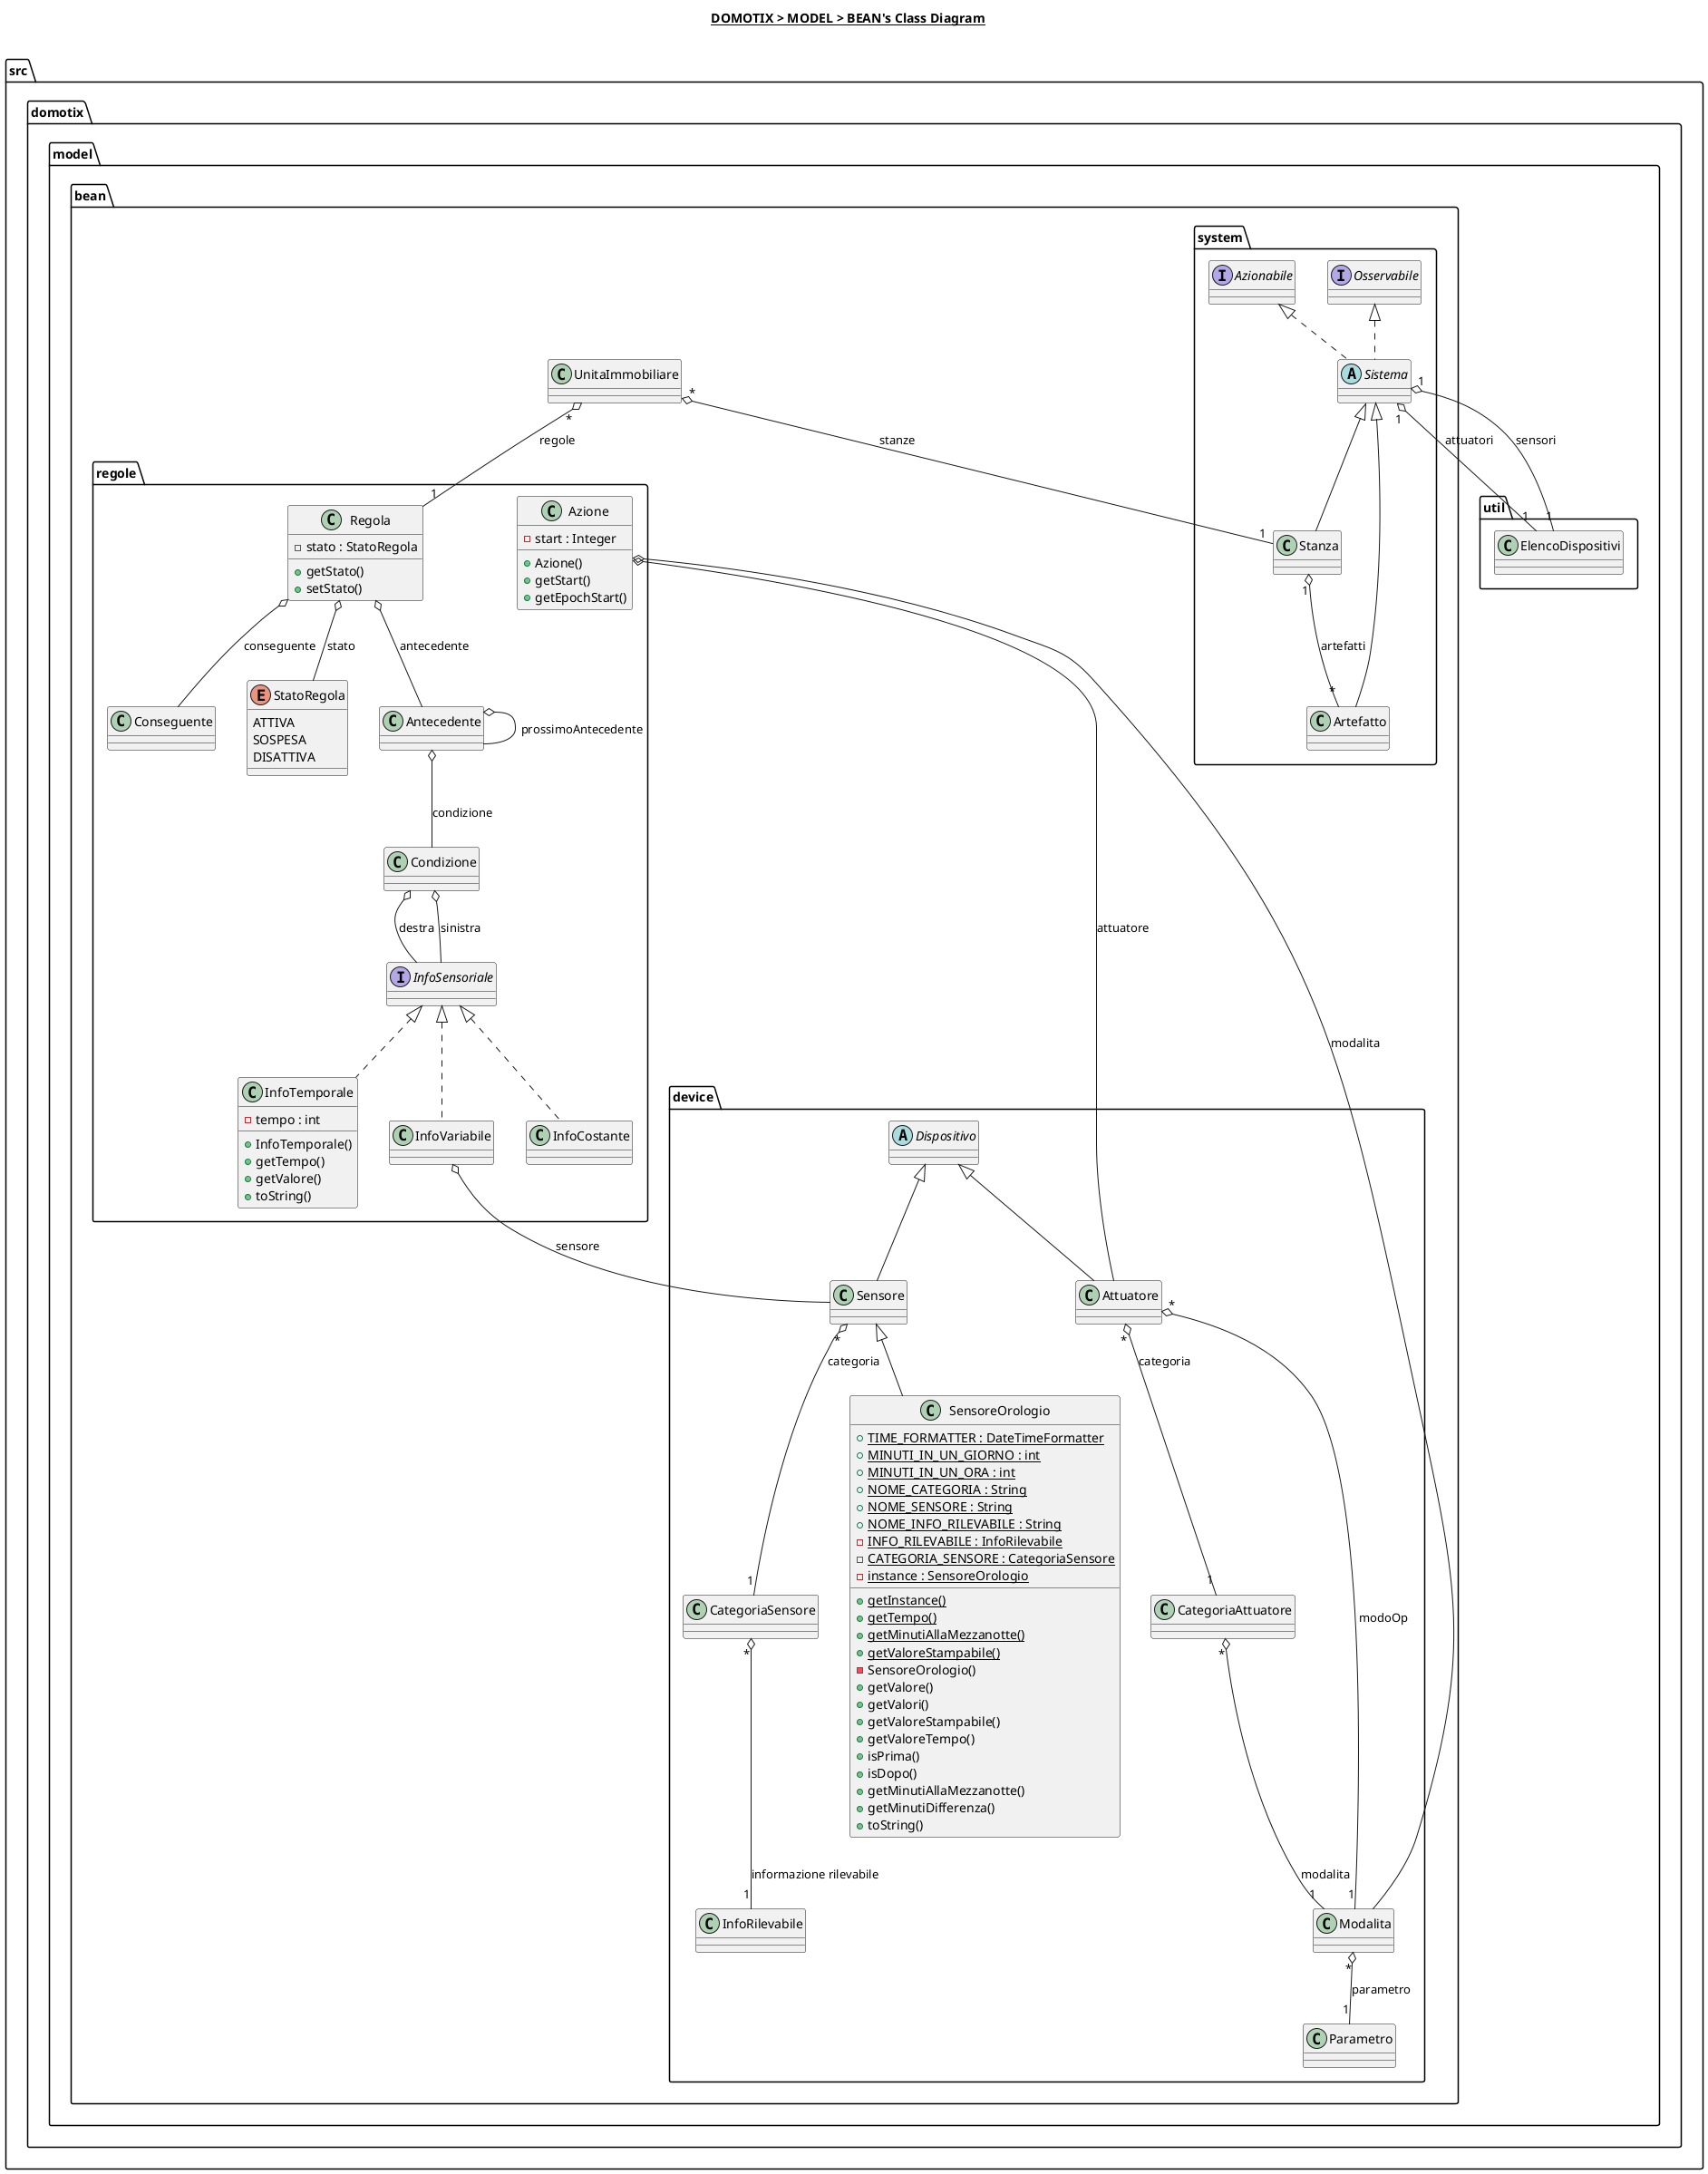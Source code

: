 @startuml

title __DOMOTIX > MODEL > BEAN's Class Diagram__\n

namespace src.domotix.model {
    namespace util {
    }

    namespace bean {
        class src.domotix.model.bean.UnitaImmobiliare {
        }

        namespace device {
            class src.domotix.model.bean.device.Attuatore {
            }

            class src.domotix.model.bean.device.CategoriaAttuatore {
            }

            class src.domotix.model.bean.device.CategoriaSensore {
            }

            abstract class src.domotix.model.bean.device.Dispositivo {
            }

            class src.domotix.model.bean.device.Modalita {
            }

            class src.domotix.model.bean.device.Parametro {
            }

            class src.domotix.model.bean.device.Sensore {
            }

            class src.domotix.model.bean.device.InfoRilevabile {
            }

            class src.domotix.model.bean.device.SensoreOrologio {
                {static} + TIME_FORMATTER : DateTimeFormatter
                {static} + MINUTI_IN_UN_GIORNO : int
                {static} + MINUTI_IN_UN_ORA : int
                {static} + NOME_CATEGORIA : String
                {static} + NOME_SENSORE : String
                {static} + NOME_INFO_RILEVABILE : String
                {static} - INFO_RILEVABILE : InfoRilevabile
                {static} - CATEGORIA_SENSORE : CategoriaSensore
                {static} - instance : SensoreOrologio
                {static} + getInstance()
                {static} + getTempo()
                {static} + getMinutiAllaMezzanotte()
                {static} + getValoreStampabile()
                - SensoreOrologio()
                + getValore()
                + getValori()
                + getValoreStampabile()
                + getValoreTempo()
                + isPrima()
                + isDopo()
                + getMinutiAllaMezzanotte()
                + getMinutiDifferenza()
                + toString()
            }
        }

        namespace system {
            class src.domotix.model.bean.system.Artefatto {
              }

              interface src.domotix.model.bean.system.Azionabile {
              }

              interface src.domotix.model.bean.system.Osservabile {
              }

              abstract class src.domotix.model.bean.system.Sistema {
              }

              class src.domotix.model.bean.system.Stanza {
              }
        }

        namespace regole {
            class src.domotix.model.bean.regole.Regola {
                - stato : StatoRegola
                + getStato()
                + setStato()
            }

            enum src.domotix.model.bean.regole.StatoRegola {
                ATTIVA
                SOSPESA
                DISATTIVA
            }

            class src.domotix.model.bean.regole.Antecedente {
            }

            class src.domotix.model.bean.regole.Condizione {
            }

            interface src.domotix.model.bean.regole.InfoSensoriale {
            }

            class src.domotix.model.bean.regole.InfoCostante {
            }

            class src.domotix.model.bean.regole.InfoTemporale {
                - tempo : int
                + InfoTemporale()
                + getTempo()
                + getValore()
                + toString()
            }

            class src.domotix.model.bean.regole.InfoVariabile {
            }

            class src.domotix.model.bean.regole.Conseguente {
            }

            class src.domotix.model.bean.regole.Azione {
                - start : Integer
                + Azione()
                + getStart()
                + getEpochStart()
            }
        }
    }
}

src.domotix.model.bean.device.Attuatore -up-|> src.domotix.model.bean.device.Dispositivo
src.domotix.model.bean.device.Attuatore "*" o-- "1" src.domotix.model.bean.device.CategoriaAttuatore : categoria
src.domotix.model.bean.device.Attuatore "*" o-- "1" src.domotix.model.bean.device.Modalita : modoOp
src.domotix.model.bean.device.CategoriaAttuatore "*" o-- "1" src.domotix.model.bean.device.Modalita : modalita
src.domotix.model.bean.device.Modalita "*" o-- "1" src.domotix.model.bean.device.Parametro : parametro
src.domotix.model.bean.device.Sensore -up-|> src.domotix.model.bean.device.Dispositivo
src.domotix.model.bean.device.Sensore "*" o-- "1" src.domotix.model.bean.device.CategoriaSensore : categoria
src.domotix.model.bean.device.CategoriaSensore "*" o-- "1" src.domotix.model.bean.device.InfoRilevabile : informazione rilevabile
src.domotix.model.bean.device.SensoreOrologio -up-|> src.domotix.model.bean.device.Sensore

src.domotix.model.bean.system.Artefatto -up-|> src.domotix.model.bean.system.Sistema
src.domotix.model.bean.system.Sistema .up.|> src.domotix.model.bean.system.Azionabile
src.domotix.model.bean.system.Sistema .up.|> src.domotix.model.bean.system.Osservabile
src.domotix.model.bean.system.Sistema "1" o-- "1" src.domotix.model.util.ElencoDispositivi : attuatori
src.domotix.model.bean.system.Sistema "1" o-- "1" src.domotix.model.util.ElencoDispositivi : sensori
src.domotix.model.bean.system.Stanza -up-|> src.domotix.model.bean.system.Sistema
src.domotix.model.bean.system.Stanza "1" o-- "*" src.domotix.model.bean.system.Artefatto : artefatti
src.domotix.model.bean.UnitaImmobiliare "*" o-- "1" src.domotix.model.bean.system.Stanza : stanze
src.domotix.model.bean.UnitaImmobiliare "*" o-- "1" src.domotix.model.bean.regole.Regola : regole

src.domotix.model.bean.regole.Antecedente o-- src.domotix.model.bean.regole.Condizione : condizione
src.domotix.model.bean.regole.Antecedente o-- src.domotix.model.bean.regole.Antecedente : prossimoAntecedente
src.domotix.model.bean.regole.Azione o-- src.domotix.model.bean.device.Attuatore : attuatore
src.domotix.model.bean.regole.Azione o-- src.domotix.model.bean.device.Modalita : modalita
src.domotix.model.bean.regole.Condizione o-- src.domotix.model.bean.regole.InfoSensoriale : destra
src.domotix.model.bean.regole.Condizione o-- src.domotix.model.bean.regole.InfoSensoriale : sinistra
src.domotix.model.bean.regole.InfoCostante .up.|> src.domotix.model.bean.regole.InfoSensoriale
src.domotix.model.bean.regole.InfoVariabile .up.|> src.domotix.model.bean.regole.InfoSensoriale
src.domotix.model.bean.regole.InfoTemporale .up.|> src.domotix.model.bean.regole.InfoSensoriale
src.domotix.model.bean.regole.InfoVariabile o-- src.domotix.model.bean.device.Sensore : sensore
src.domotix.model.bean.regole.Regola o-- src.domotix.model.bean.regole.Antecedente : antecedente
src.domotix.model.bean.regole.Regola o-- src.domotix.model.bean.regole.Conseguente : conseguente
src.domotix.model.bean.regole.Regola o-- src.domotix.model.bean.regole.StatoRegola : stato

@enduml
